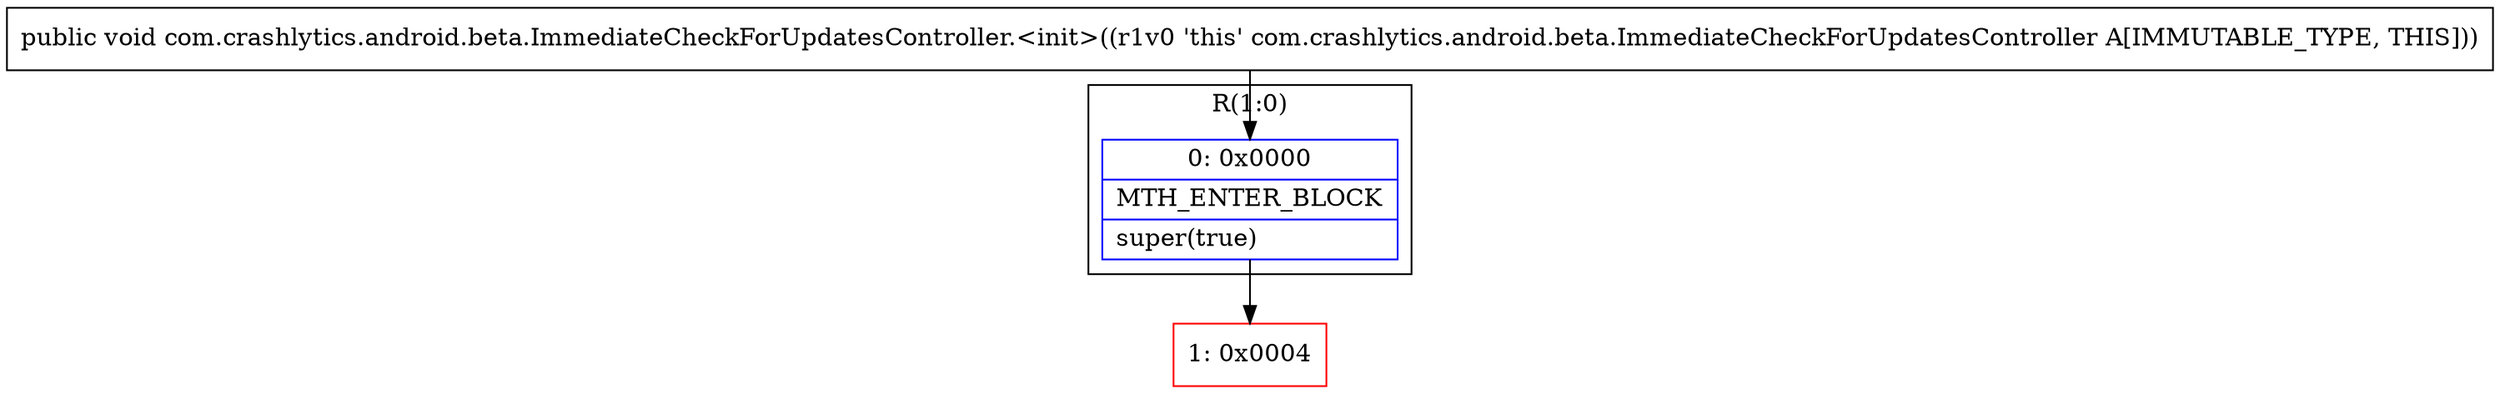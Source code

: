 digraph "CFG forcom.crashlytics.android.beta.ImmediateCheckForUpdatesController.\<init\>()V" {
subgraph cluster_Region_107130933 {
label = "R(1:0)";
node [shape=record,color=blue];
Node_0 [shape=record,label="{0\:\ 0x0000|MTH_ENTER_BLOCK\l|super(true)\l}"];
}
Node_1 [shape=record,color=red,label="{1\:\ 0x0004}"];
MethodNode[shape=record,label="{public void com.crashlytics.android.beta.ImmediateCheckForUpdatesController.\<init\>((r1v0 'this' com.crashlytics.android.beta.ImmediateCheckForUpdatesController A[IMMUTABLE_TYPE, THIS])) }"];
MethodNode -> Node_0;
Node_0 -> Node_1;
}

